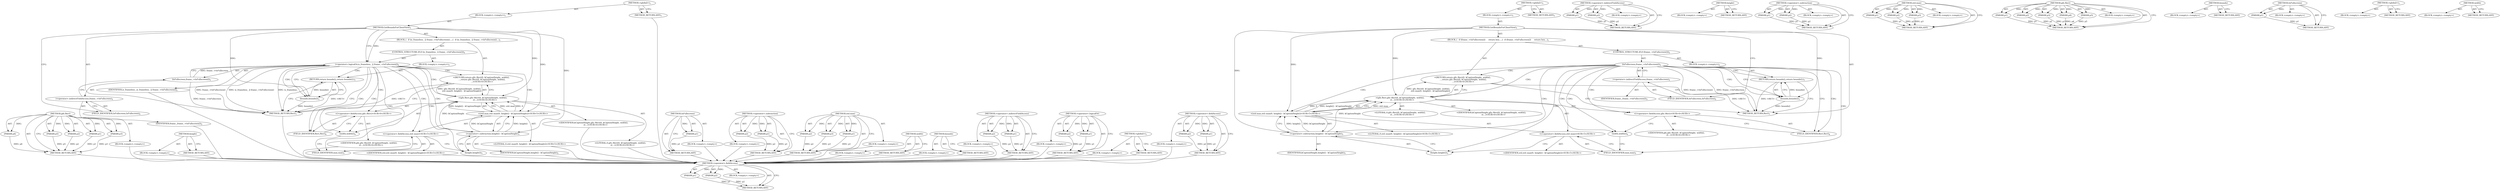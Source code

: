 digraph "&lt;operator&gt;.fieldAccess" {
vulnerable_75 [label=<(METHOD,&lt;operator&gt;.fieldAccess)>];
vulnerable_76 [label=<(PARAM,p1)>];
vulnerable_77 [label=<(PARAM,p2)>];
vulnerable_78 [label=<(BLOCK,&lt;empty&gt;,&lt;empty&gt;)>];
vulnerable_79 [label=<(METHOD_RETURN,ANY)>];
vulnerable_6 [label=<(METHOD,&lt;global&gt;)<SUB>1</SUB>>];
vulnerable_7 [label=<(BLOCK,&lt;empty&gt;,&lt;empty&gt;)<SUB>1</SUB>>];
vulnerable_8 [label=<(METHOD,GetBoundsForClientView)<SUB>1</SUB>>];
vulnerable_9 [label=<(BLOCK,{
  if (frame_-&gt;IsFullscreen())
     return bou...,{
  if (frame_-&gt;IsFullscreen())
     return bou...)<SUB>1</SUB>>];
vulnerable_10 [label=<(CONTROL_STRUCTURE,IF,if (frame_-&gt;IsFullscreen()))<SUB>2</SUB>>];
vulnerable_11 [label=<(IsFullscreen,frame_-&gt;IsFullscreen())<SUB>2</SUB>>];
vulnerable_12 [label=<(&lt;operator&gt;.indirectFieldAccess,frame_-&gt;IsFullscreen)<SUB>2</SUB>>];
vulnerable_13 [label=<(IDENTIFIER,frame_,frame_-&gt;IsFullscreen())<SUB>2</SUB>>];
vulnerable_14 [label=<(FIELD_IDENTIFIER,IsFullscreen,IsFullscreen)<SUB>2</SUB>>];
vulnerable_15 [label=<(BLOCK,&lt;empty&gt;,&lt;empty&gt;)<SUB>3</SUB>>];
vulnerable_16 [label=<(RETURN,return bounds();,return bounds();)<SUB>3</SUB>>];
vulnerable_17 [label=<(bounds,bounds())<SUB>3</SUB>>];
vulnerable_18 [label="<(RETURN,return gfx::Rect(0, kCaptionHeight, width(),
  ...,return gfx::Rect(0, kCaptionHeight, width(),
  ...)<SUB>4</SUB>>"];
vulnerable_19 [label="<(gfx.Rect,gfx::Rect(0, kCaptionHeight, width(),
       st...)<SUB>4</SUB>>"];
vulnerable_20 [label="<(&lt;operator&gt;.fieldAccess,gfx::Rect)<SUB>4</SUB>>"];
vulnerable_21 [label="<(IDENTIFIER,gfx,gfx::Rect(0, kCaptionHeight, width(),
       st...)<SUB>4</SUB>>"];
vulnerable_22 [label=<(FIELD_IDENTIFIER,Rect,Rect)<SUB>4</SUB>>];
vulnerable_23 [label="<(LITERAL,0,gfx::Rect(0, kCaptionHeight, width(),
       st...)<SUB>4</SUB>>"];
vulnerable_24 [label="<(IDENTIFIER,kCaptionHeight,gfx::Rect(0, kCaptionHeight, width(),
       st...)<SUB>4</SUB>>"];
vulnerable_25 [label=<(width,width())<SUB>4</SUB>>];
vulnerable_26 [label="<(std.max,std::max(0, height() - kCaptionHeight))<SUB>5</SUB>>"];
vulnerable_27 [label="<(&lt;operator&gt;.fieldAccess,std::max)<SUB>5</SUB>>"];
vulnerable_28 [label="<(IDENTIFIER,std,std::max(0, height() - kCaptionHeight))<SUB>5</SUB>>"];
vulnerable_29 [label=<(FIELD_IDENTIFIER,max,max)<SUB>5</SUB>>];
vulnerable_30 [label="<(LITERAL,0,std::max(0, height() - kCaptionHeight))<SUB>5</SUB>>"];
vulnerable_31 [label=<(&lt;operator&gt;.subtraction,height() - kCaptionHeight)<SUB>5</SUB>>];
vulnerable_32 [label=<(height,height())<SUB>5</SUB>>];
vulnerable_33 [label=<(IDENTIFIER,kCaptionHeight,height() - kCaptionHeight)<SUB>5</SUB>>];
vulnerable_34 [label=<(METHOD_RETURN,Rect)<SUB>1</SUB>>];
vulnerable_36 [label=<(METHOD_RETURN,ANY)<SUB>1</SUB>>];
vulnerable_59 [label=<(METHOD,&lt;operator&gt;.indirectFieldAccess)>];
vulnerable_60 [label=<(PARAM,p1)>];
vulnerable_61 [label=<(PARAM,p2)>];
vulnerable_62 [label=<(BLOCK,&lt;empty&gt;,&lt;empty&gt;)>];
vulnerable_63 [label=<(METHOD_RETURN,ANY)>];
vulnerable_94 [label=<(METHOD,height)>];
vulnerable_95 [label=<(BLOCK,&lt;empty&gt;,&lt;empty&gt;)>];
vulnerable_96 [label=<(METHOD_RETURN,ANY)>];
vulnerable_89 [label=<(METHOD,&lt;operator&gt;.subtraction)>];
vulnerable_90 [label=<(PARAM,p1)>];
vulnerable_91 [label=<(PARAM,p2)>];
vulnerable_92 [label=<(BLOCK,&lt;empty&gt;,&lt;empty&gt;)>];
vulnerable_93 [label=<(METHOD_RETURN,ANY)>];
vulnerable_83 [label=<(METHOD,std.max)>];
vulnerable_84 [label=<(PARAM,p1)>];
vulnerable_85 [label=<(PARAM,p2)>];
vulnerable_86 [label=<(PARAM,p3)>];
vulnerable_87 [label=<(BLOCK,&lt;empty&gt;,&lt;empty&gt;)>];
vulnerable_88 [label=<(METHOD_RETURN,ANY)>];
vulnerable_67 [label=<(METHOD,gfx.Rect)>];
vulnerable_68 [label=<(PARAM,p1)>];
vulnerable_69 [label=<(PARAM,p2)>];
vulnerable_70 [label=<(PARAM,p3)>];
vulnerable_71 [label=<(PARAM,p4)>];
vulnerable_72 [label=<(PARAM,p5)>];
vulnerable_73 [label=<(BLOCK,&lt;empty&gt;,&lt;empty&gt;)>];
vulnerable_74 [label=<(METHOD_RETURN,ANY)>];
vulnerable_64 [label=<(METHOD,bounds)>];
vulnerable_65 [label=<(BLOCK,&lt;empty&gt;,&lt;empty&gt;)>];
vulnerable_66 [label=<(METHOD_RETURN,ANY)>];
vulnerable_55 [label=<(METHOD,IsFullscreen)>];
vulnerable_56 [label=<(PARAM,p1)>];
vulnerable_57 [label=<(BLOCK,&lt;empty&gt;,&lt;empty&gt;)>];
vulnerable_58 [label=<(METHOD_RETURN,ANY)>];
vulnerable_49 [label=<(METHOD,&lt;global&gt;)<SUB>1</SUB>>];
vulnerable_50 [label=<(BLOCK,&lt;empty&gt;,&lt;empty&gt;)>];
vulnerable_51 [label=<(METHOD_RETURN,ANY)>];
vulnerable_80 [label=<(METHOD,width)>];
vulnerable_81 [label=<(BLOCK,&lt;empty&gt;,&lt;empty&gt;)>];
vulnerable_82 [label=<(METHOD_RETURN,ANY)>];
fixed_74 [label=<(METHOD,gfx.Rect)>];
fixed_75 [label=<(PARAM,p1)>];
fixed_76 [label=<(PARAM,p2)>];
fixed_77 [label=<(PARAM,p3)>];
fixed_78 [label=<(PARAM,p4)>];
fixed_79 [label=<(PARAM,p5)>];
fixed_80 [label=<(BLOCK,&lt;empty&gt;,&lt;empty&gt;)>];
fixed_81 [label=<(METHOD_RETURN,ANY)>];
fixed_101 [label=<(METHOD,height)>];
fixed_102 [label=<(BLOCK,&lt;empty&gt;,&lt;empty&gt;)>];
fixed_103 [label=<(METHOD_RETURN,ANY)>];
fixed_6 [label=<(METHOD,&lt;global&gt;)<SUB>1</SUB>>];
fixed_7 [label=<(BLOCK,&lt;empty&gt;,&lt;empty&gt;)<SUB>1</SUB>>];
fixed_8 [label=<(METHOD,GetBoundsForClientView)<SUB>1</SUB>>];
fixed_9 [label=<(BLOCK,{
  if (is_frameless_ || frame_-&gt;IsFullscreen()...,{
  if (is_frameless_ || frame_-&gt;IsFullscreen()...)<SUB>1</SUB>>];
fixed_10 [label=<(CONTROL_STRUCTURE,IF,if (is_frameless_ || frame_-&gt;IsFullscreen()))<SUB>2</SUB>>];
fixed_11 [label=<(&lt;operator&gt;.logicalOr,is_frameless_ || frame_-&gt;IsFullscreen())<SUB>2</SUB>>];
fixed_12 [label=<(IDENTIFIER,is_frameless_,is_frameless_ || frame_-&gt;IsFullscreen())<SUB>2</SUB>>];
fixed_13 [label=<(IsFullscreen,frame_-&gt;IsFullscreen())<SUB>2</SUB>>];
fixed_14 [label=<(&lt;operator&gt;.indirectFieldAccess,frame_-&gt;IsFullscreen)<SUB>2</SUB>>];
fixed_15 [label=<(IDENTIFIER,frame_,frame_-&gt;IsFullscreen())<SUB>2</SUB>>];
fixed_16 [label=<(FIELD_IDENTIFIER,IsFullscreen,IsFullscreen)<SUB>2</SUB>>];
fixed_17 [label=<(BLOCK,&lt;empty&gt;,&lt;empty&gt;)<SUB>3</SUB>>];
fixed_18 [label=<(RETURN,return bounds();,return bounds();)<SUB>3</SUB>>];
fixed_19 [label=<(bounds,bounds())<SUB>3</SUB>>];
fixed_20 [label="<(RETURN,return gfx::Rect(0, kCaptionHeight, width(),
  ...,return gfx::Rect(0, kCaptionHeight, width(),
  ...)<SUB>4</SUB>>"];
fixed_21 [label="<(gfx.Rect,gfx::Rect(0, kCaptionHeight, width(),
       st...)<SUB>4</SUB>>"];
fixed_22 [label="<(&lt;operator&gt;.fieldAccess,gfx::Rect)<SUB>4</SUB>>"];
fixed_23 [label="<(IDENTIFIER,gfx,gfx::Rect(0, kCaptionHeight, width(),
       st...)<SUB>4</SUB>>"];
fixed_24 [label=<(FIELD_IDENTIFIER,Rect,Rect)<SUB>4</SUB>>];
fixed_25 [label="<(LITERAL,0,gfx::Rect(0, kCaptionHeight, width(),
       st...)<SUB>4</SUB>>"];
fixed_26 [label="<(IDENTIFIER,kCaptionHeight,gfx::Rect(0, kCaptionHeight, width(),
       st...)<SUB>4</SUB>>"];
fixed_27 [label=<(width,width())<SUB>4</SUB>>];
fixed_28 [label="<(std.max,std::max(0, height() - kCaptionHeight))<SUB>5</SUB>>"];
fixed_29 [label="<(&lt;operator&gt;.fieldAccess,std::max)<SUB>5</SUB>>"];
fixed_30 [label="<(IDENTIFIER,std,std::max(0, height() - kCaptionHeight))<SUB>5</SUB>>"];
fixed_31 [label=<(FIELD_IDENTIFIER,max,max)<SUB>5</SUB>>];
fixed_32 [label="<(LITERAL,0,std::max(0, height() - kCaptionHeight))<SUB>5</SUB>>"];
fixed_33 [label=<(&lt;operator&gt;.subtraction,height() - kCaptionHeight)<SUB>5</SUB>>];
fixed_34 [label=<(height,height())<SUB>5</SUB>>];
fixed_35 [label=<(IDENTIFIER,kCaptionHeight,height() - kCaptionHeight)<SUB>5</SUB>>];
fixed_36 [label=<(METHOD_RETURN,Rect)<SUB>1</SUB>>];
fixed_38 [label=<(METHOD_RETURN,ANY)<SUB>1</SUB>>];
fixed_62 [label=<(METHOD,IsFullscreen)>];
fixed_63 [label=<(PARAM,p1)>];
fixed_64 [label=<(BLOCK,&lt;empty&gt;,&lt;empty&gt;)>];
fixed_65 [label=<(METHOD_RETURN,ANY)>];
fixed_96 [label=<(METHOD,&lt;operator&gt;.subtraction)>];
fixed_97 [label=<(PARAM,p1)>];
fixed_98 [label=<(PARAM,p2)>];
fixed_99 [label=<(BLOCK,&lt;empty&gt;,&lt;empty&gt;)>];
fixed_100 [label=<(METHOD_RETURN,ANY)>];
fixed_90 [label=<(METHOD,std.max)>];
fixed_91 [label=<(PARAM,p1)>];
fixed_92 [label=<(PARAM,p2)>];
fixed_93 [label=<(PARAM,p3)>];
fixed_94 [label=<(BLOCK,&lt;empty&gt;,&lt;empty&gt;)>];
fixed_95 [label=<(METHOD_RETURN,ANY)>];
fixed_87 [label=<(METHOD,width)>];
fixed_88 [label=<(BLOCK,&lt;empty&gt;,&lt;empty&gt;)>];
fixed_89 [label=<(METHOD_RETURN,ANY)>];
fixed_71 [label=<(METHOD,bounds)>];
fixed_72 [label=<(BLOCK,&lt;empty&gt;,&lt;empty&gt;)>];
fixed_73 [label=<(METHOD_RETURN,ANY)>];
fixed_66 [label=<(METHOD,&lt;operator&gt;.indirectFieldAccess)>];
fixed_67 [label=<(PARAM,p1)>];
fixed_68 [label=<(PARAM,p2)>];
fixed_69 [label=<(BLOCK,&lt;empty&gt;,&lt;empty&gt;)>];
fixed_70 [label=<(METHOD_RETURN,ANY)>];
fixed_57 [label=<(METHOD,&lt;operator&gt;.logicalOr)>];
fixed_58 [label=<(PARAM,p1)>];
fixed_59 [label=<(PARAM,p2)>];
fixed_60 [label=<(BLOCK,&lt;empty&gt;,&lt;empty&gt;)>];
fixed_61 [label=<(METHOD_RETURN,ANY)>];
fixed_51 [label=<(METHOD,&lt;global&gt;)<SUB>1</SUB>>];
fixed_52 [label=<(BLOCK,&lt;empty&gt;,&lt;empty&gt;)>];
fixed_53 [label=<(METHOD_RETURN,ANY)>];
fixed_82 [label=<(METHOD,&lt;operator&gt;.fieldAccess)>];
fixed_83 [label=<(PARAM,p1)>];
fixed_84 [label=<(PARAM,p2)>];
fixed_85 [label=<(BLOCK,&lt;empty&gt;,&lt;empty&gt;)>];
fixed_86 [label=<(METHOD_RETURN,ANY)>];
vulnerable_75 -> vulnerable_76  [key=0, label="AST: "];
vulnerable_75 -> vulnerable_76  [key=1, label="DDG: "];
vulnerable_75 -> vulnerable_78  [key=0, label="AST: "];
vulnerable_75 -> vulnerable_77  [key=0, label="AST: "];
vulnerable_75 -> vulnerable_77  [key=1, label="DDG: "];
vulnerable_75 -> vulnerable_79  [key=0, label="AST: "];
vulnerable_75 -> vulnerable_79  [key=1, label="CFG: "];
vulnerable_76 -> vulnerable_79  [key=0, label="DDG: p1"];
vulnerable_77 -> vulnerable_79  [key=0, label="DDG: p2"];
vulnerable_6 -> vulnerable_7  [key=0, label="AST: "];
vulnerable_6 -> vulnerable_36  [key=0, label="AST: "];
vulnerable_6 -> vulnerable_36  [key=1, label="CFG: "];
vulnerable_7 -> vulnerable_8  [key=0, label="AST: "];
vulnerable_8 -> vulnerable_9  [key=0, label="AST: "];
vulnerable_8 -> vulnerable_34  [key=0, label="AST: "];
vulnerable_8 -> vulnerable_14  [key=0, label="CFG: "];
vulnerable_8 -> vulnerable_19  [key=0, label="DDG: "];
vulnerable_8 -> vulnerable_17  [key=0, label="DDG: "];
vulnerable_8 -> vulnerable_26  [key=0, label="DDG: "];
vulnerable_8 -> vulnerable_31  [key=0, label="DDG: "];
vulnerable_9 -> vulnerable_10  [key=0, label="AST: "];
vulnerable_9 -> vulnerable_18  [key=0, label="AST: "];
vulnerable_10 -> vulnerable_11  [key=0, label="AST: "];
vulnerable_10 -> vulnerable_15  [key=0, label="AST: "];
vulnerable_11 -> vulnerable_12  [key=0, label="AST: "];
vulnerable_11 -> vulnerable_17  [key=0, label="CFG: "];
vulnerable_11 -> vulnerable_17  [key=1, label="CDG: "];
vulnerable_11 -> vulnerable_22  [key=0, label="CFG: "];
vulnerable_11 -> vulnerable_22  [key=1, label="CDG: "];
vulnerable_11 -> vulnerable_34  [key=0, label="DDG: frame_-&gt;IsFullscreen"];
vulnerable_11 -> vulnerable_34  [key=1, label="DDG: frame_-&gt;IsFullscreen()"];
vulnerable_11 -> vulnerable_16  [key=0, label="CDG: "];
vulnerable_11 -> vulnerable_29  [key=0, label="CDG: "];
vulnerable_11 -> vulnerable_32  [key=0, label="CDG: "];
vulnerable_11 -> vulnerable_18  [key=0, label="CDG: "];
vulnerable_11 -> vulnerable_26  [key=0, label="CDG: "];
vulnerable_11 -> vulnerable_19  [key=0, label="CDG: "];
vulnerable_11 -> vulnerable_20  [key=0, label="CDG: "];
vulnerable_11 -> vulnerable_25  [key=0, label="CDG: "];
vulnerable_11 -> vulnerable_27  [key=0, label="CDG: "];
vulnerable_11 -> vulnerable_31  [key=0, label="CDG: "];
vulnerable_12 -> vulnerable_13  [key=0, label="AST: "];
vulnerable_12 -> vulnerable_14  [key=0, label="AST: "];
vulnerable_12 -> vulnerable_11  [key=0, label="CFG: "];
vulnerable_14 -> vulnerable_12  [key=0, label="CFG: "];
vulnerable_15 -> vulnerable_16  [key=0, label="AST: "];
vulnerable_16 -> vulnerable_17  [key=0, label="AST: "];
vulnerable_16 -> vulnerable_34  [key=0, label="CFG: "];
vulnerable_16 -> vulnerable_34  [key=1, label="DDG: &lt;RET&gt;"];
vulnerable_17 -> vulnerable_16  [key=0, label="CFG: "];
vulnerable_17 -> vulnerable_16  [key=1, label="DDG: bounds()"];
vulnerable_17 -> vulnerable_34  [key=0, label="DDG: bounds()"];
vulnerable_18 -> vulnerable_19  [key=0, label="AST: "];
vulnerable_18 -> vulnerable_34  [key=0, label="CFG: "];
vulnerable_18 -> vulnerable_34  [key=1, label="DDG: &lt;RET&gt;"];
vulnerable_19 -> vulnerable_20  [key=0, label="AST: "];
vulnerable_19 -> vulnerable_23  [key=0, label="AST: "];
vulnerable_19 -> vulnerable_24  [key=0, label="AST: "];
vulnerable_19 -> vulnerable_25  [key=0, label="AST: "];
vulnerable_19 -> vulnerable_26  [key=0, label="AST: "];
vulnerable_19 -> vulnerable_18  [key=0, label="CFG: "];
vulnerable_19 -> vulnerable_18  [key=1, label="DDG: gfx::Rect(0, kCaptionHeight, width(),
       std::max(0, height() - kCaptionHeight))"];
vulnerable_20 -> vulnerable_21  [key=0, label="AST: "];
vulnerable_20 -> vulnerable_22  [key=0, label="AST: "];
vulnerable_20 -> vulnerable_25  [key=0, label="CFG: "];
vulnerable_22 -> vulnerable_20  [key=0, label="CFG: "];
vulnerable_25 -> vulnerable_29  [key=0, label="CFG: "];
vulnerable_26 -> vulnerable_27  [key=0, label="AST: "];
vulnerable_26 -> vulnerable_30  [key=0, label="AST: "];
vulnerable_26 -> vulnerable_31  [key=0, label="AST: "];
vulnerable_26 -> vulnerable_19  [key=0, label="CFG: "];
vulnerable_26 -> vulnerable_19  [key=1, label="DDG: std::max"];
vulnerable_26 -> vulnerable_19  [key=2, label="DDG: 0"];
vulnerable_26 -> vulnerable_19  [key=3, label="DDG: height() - kCaptionHeight"];
vulnerable_27 -> vulnerable_28  [key=0, label="AST: "];
vulnerable_27 -> vulnerable_29  [key=0, label="AST: "];
vulnerable_27 -> vulnerable_32  [key=0, label="CFG: "];
vulnerable_29 -> vulnerable_27  [key=0, label="CFG: "];
vulnerable_31 -> vulnerable_32  [key=0, label="AST: "];
vulnerable_31 -> vulnerable_33  [key=0, label="AST: "];
vulnerable_31 -> vulnerable_26  [key=0, label="CFG: "];
vulnerable_31 -> vulnerable_26  [key=1, label="DDG: height()"];
vulnerable_31 -> vulnerable_26  [key=2, label="DDG: kCaptionHeight"];
vulnerable_31 -> vulnerable_19  [key=0, label="DDG: kCaptionHeight"];
vulnerable_32 -> vulnerable_31  [key=0, label="CFG: "];
vulnerable_59 -> vulnerable_60  [key=0, label="AST: "];
vulnerable_59 -> vulnerable_60  [key=1, label="DDG: "];
vulnerable_59 -> vulnerable_62  [key=0, label="AST: "];
vulnerable_59 -> vulnerable_61  [key=0, label="AST: "];
vulnerable_59 -> vulnerable_61  [key=1, label="DDG: "];
vulnerable_59 -> vulnerable_63  [key=0, label="AST: "];
vulnerable_59 -> vulnerable_63  [key=1, label="CFG: "];
vulnerable_60 -> vulnerable_63  [key=0, label="DDG: p1"];
vulnerable_61 -> vulnerable_63  [key=0, label="DDG: p2"];
vulnerable_94 -> vulnerable_95  [key=0, label="AST: "];
vulnerable_94 -> vulnerable_96  [key=0, label="AST: "];
vulnerable_94 -> vulnerable_96  [key=1, label="CFG: "];
vulnerable_89 -> vulnerable_90  [key=0, label="AST: "];
vulnerable_89 -> vulnerable_90  [key=1, label="DDG: "];
vulnerable_89 -> vulnerable_92  [key=0, label="AST: "];
vulnerable_89 -> vulnerable_91  [key=0, label="AST: "];
vulnerable_89 -> vulnerable_91  [key=1, label="DDG: "];
vulnerable_89 -> vulnerable_93  [key=0, label="AST: "];
vulnerable_89 -> vulnerable_93  [key=1, label="CFG: "];
vulnerable_90 -> vulnerable_93  [key=0, label="DDG: p1"];
vulnerable_91 -> vulnerable_93  [key=0, label="DDG: p2"];
vulnerable_83 -> vulnerable_84  [key=0, label="AST: "];
vulnerable_83 -> vulnerable_84  [key=1, label="DDG: "];
vulnerable_83 -> vulnerable_87  [key=0, label="AST: "];
vulnerable_83 -> vulnerable_85  [key=0, label="AST: "];
vulnerable_83 -> vulnerable_85  [key=1, label="DDG: "];
vulnerable_83 -> vulnerable_88  [key=0, label="AST: "];
vulnerable_83 -> vulnerable_88  [key=1, label="CFG: "];
vulnerable_83 -> vulnerable_86  [key=0, label="AST: "];
vulnerable_83 -> vulnerable_86  [key=1, label="DDG: "];
vulnerable_84 -> vulnerable_88  [key=0, label="DDG: p1"];
vulnerable_85 -> vulnerable_88  [key=0, label="DDG: p2"];
vulnerable_86 -> vulnerable_88  [key=0, label="DDG: p3"];
vulnerable_67 -> vulnerable_68  [key=0, label="AST: "];
vulnerable_67 -> vulnerable_68  [key=1, label="DDG: "];
vulnerable_67 -> vulnerable_73  [key=0, label="AST: "];
vulnerable_67 -> vulnerable_69  [key=0, label="AST: "];
vulnerable_67 -> vulnerable_69  [key=1, label="DDG: "];
vulnerable_67 -> vulnerable_74  [key=0, label="AST: "];
vulnerable_67 -> vulnerable_74  [key=1, label="CFG: "];
vulnerable_67 -> vulnerable_70  [key=0, label="AST: "];
vulnerable_67 -> vulnerable_70  [key=1, label="DDG: "];
vulnerable_67 -> vulnerable_71  [key=0, label="AST: "];
vulnerable_67 -> vulnerable_71  [key=1, label="DDG: "];
vulnerable_67 -> vulnerable_72  [key=0, label="AST: "];
vulnerable_67 -> vulnerable_72  [key=1, label="DDG: "];
vulnerable_68 -> vulnerable_74  [key=0, label="DDG: p1"];
vulnerable_69 -> vulnerable_74  [key=0, label="DDG: p2"];
vulnerable_70 -> vulnerable_74  [key=0, label="DDG: p3"];
vulnerable_71 -> vulnerable_74  [key=0, label="DDG: p4"];
vulnerable_72 -> vulnerable_74  [key=0, label="DDG: p5"];
vulnerable_64 -> vulnerable_65  [key=0, label="AST: "];
vulnerable_64 -> vulnerable_66  [key=0, label="AST: "];
vulnerable_64 -> vulnerable_66  [key=1, label="CFG: "];
vulnerable_55 -> vulnerable_56  [key=0, label="AST: "];
vulnerable_55 -> vulnerable_56  [key=1, label="DDG: "];
vulnerable_55 -> vulnerable_57  [key=0, label="AST: "];
vulnerable_55 -> vulnerable_58  [key=0, label="AST: "];
vulnerable_55 -> vulnerable_58  [key=1, label="CFG: "];
vulnerable_56 -> vulnerable_58  [key=0, label="DDG: p1"];
vulnerable_49 -> vulnerable_50  [key=0, label="AST: "];
vulnerable_49 -> vulnerable_51  [key=0, label="AST: "];
vulnerable_49 -> vulnerable_51  [key=1, label="CFG: "];
vulnerable_80 -> vulnerable_81  [key=0, label="AST: "];
vulnerable_80 -> vulnerable_82  [key=0, label="AST: "];
vulnerable_80 -> vulnerable_82  [key=1, label="CFG: "];
fixed_74 -> fixed_75  [key=0, label="AST: "];
fixed_74 -> fixed_75  [key=1, label="DDG: "];
fixed_74 -> fixed_80  [key=0, label="AST: "];
fixed_74 -> fixed_76  [key=0, label="AST: "];
fixed_74 -> fixed_76  [key=1, label="DDG: "];
fixed_74 -> fixed_81  [key=0, label="AST: "];
fixed_74 -> fixed_81  [key=1, label="CFG: "];
fixed_74 -> fixed_77  [key=0, label="AST: "];
fixed_74 -> fixed_77  [key=1, label="DDG: "];
fixed_74 -> fixed_78  [key=0, label="AST: "];
fixed_74 -> fixed_78  [key=1, label="DDG: "];
fixed_74 -> fixed_79  [key=0, label="AST: "];
fixed_74 -> fixed_79  [key=1, label="DDG: "];
fixed_75 -> fixed_81  [key=0, label="DDG: p1"];
fixed_76 -> fixed_81  [key=0, label="DDG: p2"];
fixed_77 -> fixed_81  [key=0, label="DDG: p3"];
fixed_78 -> fixed_81  [key=0, label="DDG: p4"];
fixed_79 -> fixed_81  [key=0, label="DDG: p5"];
fixed_80 -> vulnerable_75  [key=0];
fixed_81 -> vulnerable_75  [key=0];
fixed_101 -> fixed_102  [key=0, label="AST: "];
fixed_101 -> fixed_103  [key=0, label="AST: "];
fixed_101 -> fixed_103  [key=1, label="CFG: "];
fixed_102 -> vulnerable_75  [key=0];
fixed_103 -> vulnerable_75  [key=0];
fixed_6 -> fixed_7  [key=0, label="AST: "];
fixed_6 -> fixed_38  [key=0, label="AST: "];
fixed_6 -> fixed_38  [key=1, label="CFG: "];
fixed_7 -> fixed_8  [key=0, label="AST: "];
fixed_8 -> fixed_9  [key=0, label="AST: "];
fixed_8 -> fixed_36  [key=0, label="AST: "];
fixed_8 -> fixed_11  [key=0, label="CFG: "];
fixed_8 -> fixed_11  [key=1, label="DDG: "];
fixed_8 -> fixed_16  [key=0, label="CFG: "];
fixed_8 -> fixed_21  [key=0, label="DDG: "];
fixed_8 -> fixed_19  [key=0, label="DDG: "];
fixed_8 -> fixed_28  [key=0, label="DDG: "];
fixed_8 -> fixed_33  [key=0, label="DDG: "];
fixed_9 -> fixed_10  [key=0, label="AST: "];
fixed_9 -> fixed_20  [key=0, label="AST: "];
fixed_10 -> fixed_11  [key=0, label="AST: "];
fixed_10 -> fixed_17  [key=0, label="AST: "];
fixed_11 -> fixed_12  [key=0, label="AST: "];
fixed_11 -> fixed_13  [key=0, label="AST: "];
fixed_11 -> fixed_19  [key=0, label="CFG: "];
fixed_11 -> fixed_19  [key=1, label="CDG: "];
fixed_11 -> fixed_24  [key=0, label="CFG: "];
fixed_11 -> fixed_24  [key=1, label="CDG: "];
fixed_11 -> fixed_36  [key=0, label="DDG: frame_-&gt;IsFullscreen()"];
fixed_11 -> fixed_36  [key=1, label="DDG: is_frameless_ || frame_-&gt;IsFullscreen()"];
fixed_11 -> fixed_36  [key=2, label="DDG: is_frameless_"];
fixed_11 -> fixed_29  [key=0, label="CDG: "];
fixed_11 -> fixed_34  [key=0, label="CDG: "];
fixed_11 -> fixed_21  [key=0, label="CDG: "];
fixed_11 -> fixed_18  [key=0, label="CDG: "];
fixed_11 -> fixed_33  [key=0, label="CDG: "];
fixed_11 -> fixed_28  [key=0, label="CDG: "];
fixed_11 -> fixed_20  [key=0, label="CDG: "];
fixed_11 -> fixed_22  [key=0, label="CDG: "];
fixed_11 -> fixed_27  [key=0, label="CDG: "];
fixed_11 -> fixed_31  [key=0, label="CDG: "];
fixed_12 -> vulnerable_75  [key=0];
fixed_13 -> fixed_14  [key=0, label="AST: "];
fixed_13 -> fixed_11  [key=0, label="CFG: "];
fixed_13 -> fixed_11  [key=1, label="DDG: frame_-&gt;IsFullscreen"];
fixed_13 -> fixed_36  [key=0, label="DDG: frame_-&gt;IsFullscreen"];
fixed_14 -> fixed_15  [key=0, label="AST: "];
fixed_14 -> fixed_16  [key=0, label="AST: "];
fixed_14 -> fixed_13  [key=0, label="CFG: "];
fixed_15 -> vulnerable_75  [key=0];
fixed_16 -> fixed_14  [key=0, label="CFG: "];
fixed_17 -> fixed_18  [key=0, label="AST: "];
fixed_18 -> fixed_19  [key=0, label="AST: "];
fixed_18 -> fixed_36  [key=0, label="CFG: "];
fixed_18 -> fixed_36  [key=1, label="DDG: &lt;RET&gt;"];
fixed_19 -> fixed_18  [key=0, label="CFG: "];
fixed_19 -> fixed_18  [key=1, label="DDG: bounds()"];
fixed_19 -> fixed_36  [key=0, label="DDG: bounds()"];
fixed_20 -> fixed_21  [key=0, label="AST: "];
fixed_20 -> fixed_36  [key=0, label="CFG: "];
fixed_20 -> fixed_36  [key=1, label="DDG: &lt;RET&gt;"];
fixed_21 -> fixed_22  [key=0, label="AST: "];
fixed_21 -> fixed_25  [key=0, label="AST: "];
fixed_21 -> fixed_26  [key=0, label="AST: "];
fixed_21 -> fixed_27  [key=0, label="AST: "];
fixed_21 -> fixed_28  [key=0, label="AST: "];
fixed_21 -> fixed_20  [key=0, label="CFG: "];
fixed_21 -> fixed_20  [key=1, label="DDG: gfx::Rect(0, kCaptionHeight, width(),
       std::max(0, height() - kCaptionHeight))"];
fixed_22 -> fixed_23  [key=0, label="AST: "];
fixed_22 -> fixed_24  [key=0, label="AST: "];
fixed_22 -> fixed_27  [key=0, label="CFG: "];
fixed_23 -> vulnerable_75  [key=0];
fixed_24 -> fixed_22  [key=0, label="CFG: "];
fixed_25 -> vulnerable_75  [key=0];
fixed_26 -> vulnerable_75  [key=0];
fixed_27 -> fixed_31  [key=0, label="CFG: "];
fixed_28 -> fixed_29  [key=0, label="AST: "];
fixed_28 -> fixed_32  [key=0, label="AST: "];
fixed_28 -> fixed_33  [key=0, label="AST: "];
fixed_28 -> fixed_21  [key=0, label="CFG: "];
fixed_28 -> fixed_21  [key=1, label="DDG: std::max"];
fixed_28 -> fixed_21  [key=2, label="DDG: 0"];
fixed_28 -> fixed_21  [key=3, label="DDG: height() - kCaptionHeight"];
fixed_29 -> fixed_30  [key=0, label="AST: "];
fixed_29 -> fixed_31  [key=0, label="AST: "];
fixed_29 -> fixed_34  [key=0, label="CFG: "];
fixed_30 -> vulnerable_75  [key=0];
fixed_31 -> fixed_29  [key=0, label="CFG: "];
fixed_32 -> vulnerable_75  [key=0];
fixed_33 -> fixed_34  [key=0, label="AST: "];
fixed_33 -> fixed_35  [key=0, label="AST: "];
fixed_33 -> fixed_28  [key=0, label="CFG: "];
fixed_33 -> fixed_28  [key=1, label="DDG: height()"];
fixed_33 -> fixed_28  [key=2, label="DDG: kCaptionHeight"];
fixed_33 -> fixed_21  [key=0, label="DDG: kCaptionHeight"];
fixed_34 -> fixed_33  [key=0, label="CFG: "];
fixed_35 -> vulnerable_75  [key=0];
fixed_36 -> vulnerable_75  [key=0];
fixed_38 -> vulnerable_75  [key=0];
fixed_62 -> fixed_63  [key=0, label="AST: "];
fixed_62 -> fixed_63  [key=1, label="DDG: "];
fixed_62 -> fixed_64  [key=0, label="AST: "];
fixed_62 -> fixed_65  [key=0, label="AST: "];
fixed_62 -> fixed_65  [key=1, label="CFG: "];
fixed_63 -> fixed_65  [key=0, label="DDG: p1"];
fixed_64 -> vulnerable_75  [key=0];
fixed_65 -> vulnerable_75  [key=0];
fixed_96 -> fixed_97  [key=0, label="AST: "];
fixed_96 -> fixed_97  [key=1, label="DDG: "];
fixed_96 -> fixed_99  [key=0, label="AST: "];
fixed_96 -> fixed_98  [key=0, label="AST: "];
fixed_96 -> fixed_98  [key=1, label="DDG: "];
fixed_96 -> fixed_100  [key=0, label="AST: "];
fixed_96 -> fixed_100  [key=1, label="CFG: "];
fixed_97 -> fixed_100  [key=0, label="DDG: p1"];
fixed_98 -> fixed_100  [key=0, label="DDG: p2"];
fixed_99 -> vulnerable_75  [key=0];
fixed_100 -> vulnerable_75  [key=0];
fixed_90 -> fixed_91  [key=0, label="AST: "];
fixed_90 -> fixed_91  [key=1, label="DDG: "];
fixed_90 -> fixed_94  [key=0, label="AST: "];
fixed_90 -> fixed_92  [key=0, label="AST: "];
fixed_90 -> fixed_92  [key=1, label="DDG: "];
fixed_90 -> fixed_95  [key=0, label="AST: "];
fixed_90 -> fixed_95  [key=1, label="CFG: "];
fixed_90 -> fixed_93  [key=0, label="AST: "];
fixed_90 -> fixed_93  [key=1, label="DDG: "];
fixed_91 -> fixed_95  [key=0, label="DDG: p1"];
fixed_92 -> fixed_95  [key=0, label="DDG: p2"];
fixed_93 -> fixed_95  [key=0, label="DDG: p3"];
fixed_94 -> vulnerable_75  [key=0];
fixed_95 -> vulnerable_75  [key=0];
fixed_87 -> fixed_88  [key=0, label="AST: "];
fixed_87 -> fixed_89  [key=0, label="AST: "];
fixed_87 -> fixed_89  [key=1, label="CFG: "];
fixed_88 -> vulnerable_75  [key=0];
fixed_89 -> vulnerable_75  [key=0];
fixed_71 -> fixed_72  [key=0, label="AST: "];
fixed_71 -> fixed_73  [key=0, label="AST: "];
fixed_71 -> fixed_73  [key=1, label="CFG: "];
fixed_72 -> vulnerable_75  [key=0];
fixed_73 -> vulnerable_75  [key=0];
fixed_66 -> fixed_67  [key=0, label="AST: "];
fixed_66 -> fixed_67  [key=1, label="DDG: "];
fixed_66 -> fixed_69  [key=0, label="AST: "];
fixed_66 -> fixed_68  [key=0, label="AST: "];
fixed_66 -> fixed_68  [key=1, label="DDG: "];
fixed_66 -> fixed_70  [key=0, label="AST: "];
fixed_66 -> fixed_70  [key=1, label="CFG: "];
fixed_67 -> fixed_70  [key=0, label="DDG: p1"];
fixed_68 -> fixed_70  [key=0, label="DDG: p2"];
fixed_69 -> vulnerable_75  [key=0];
fixed_70 -> vulnerable_75  [key=0];
fixed_57 -> fixed_58  [key=0, label="AST: "];
fixed_57 -> fixed_58  [key=1, label="DDG: "];
fixed_57 -> fixed_60  [key=0, label="AST: "];
fixed_57 -> fixed_59  [key=0, label="AST: "];
fixed_57 -> fixed_59  [key=1, label="DDG: "];
fixed_57 -> fixed_61  [key=0, label="AST: "];
fixed_57 -> fixed_61  [key=1, label="CFG: "];
fixed_58 -> fixed_61  [key=0, label="DDG: p1"];
fixed_59 -> fixed_61  [key=0, label="DDG: p2"];
fixed_60 -> vulnerable_75  [key=0];
fixed_61 -> vulnerable_75  [key=0];
fixed_51 -> fixed_52  [key=0, label="AST: "];
fixed_51 -> fixed_53  [key=0, label="AST: "];
fixed_51 -> fixed_53  [key=1, label="CFG: "];
fixed_52 -> vulnerable_75  [key=0];
fixed_53 -> vulnerable_75  [key=0];
fixed_82 -> fixed_83  [key=0, label="AST: "];
fixed_82 -> fixed_83  [key=1, label="DDG: "];
fixed_82 -> fixed_85  [key=0, label="AST: "];
fixed_82 -> fixed_84  [key=0, label="AST: "];
fixed_82 -> fixed_84  [key=1, label="DDG: "];
fixed_82 -> fixed_86  [key=0, label="AST: "];
fixed_82 -> fixed_86  [key=1, label="CFG: "];
fixed_83 -> fixed_86  [key=0, label="DDG: p1"];
fixed_84 -> fixed_86  [key=0, label="DDG: p2"];
fixed_85 -> vulnerable_75  [key=0];
fixed_86 -> vulnerable_75  [key=0];
}
